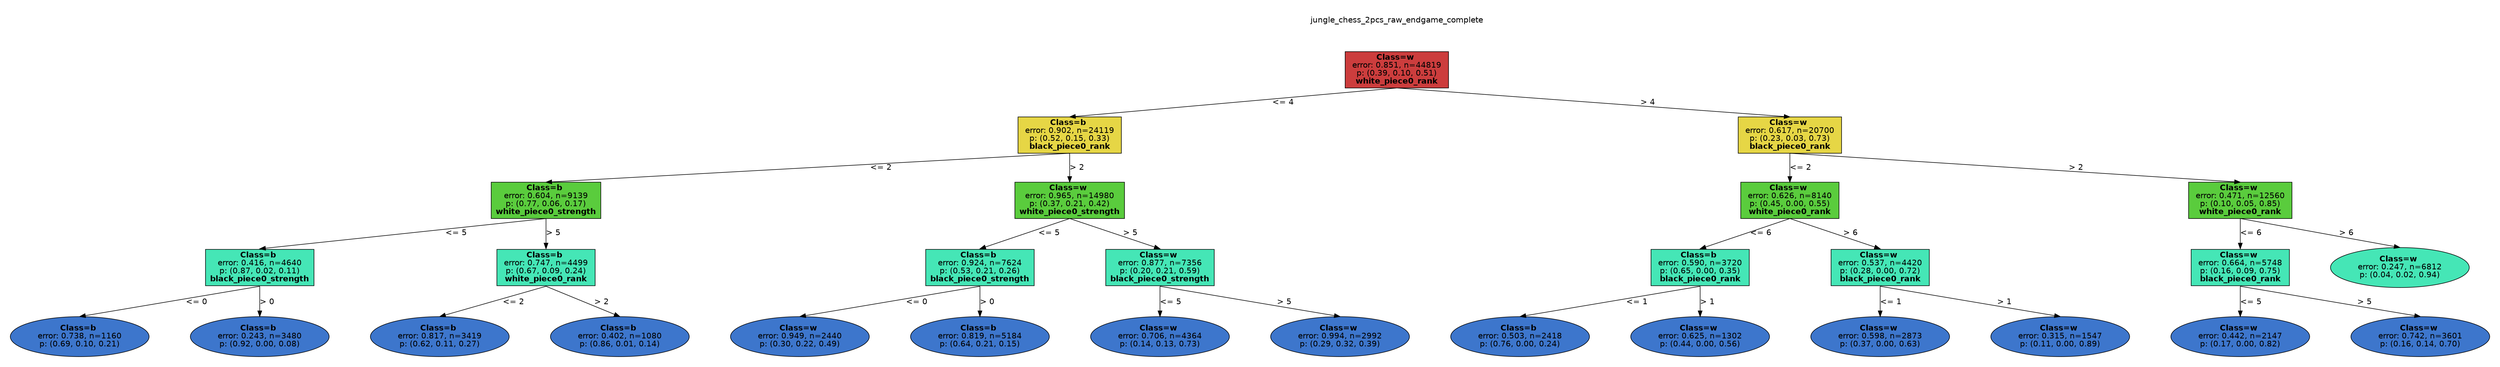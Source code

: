 digraph Tree {
splines=false;
graph [pad=".25", ranksep="0.5", nodesep="1"];
node [shape=rect, style="filled", color="black", fontname="helvetica",fillcolor="white"] ;
edge [fontname="helvetica"] ;
0 [label="jungle_chess_2pcs_raw_endgame_complete", shape=plaintext];
0:s -> 1:n [style=invis];   
1 [label=<<b> Class=w </b> <br/> error: 0.851, n=44819 <br/> p: (0.39, 0.10, 0.51) <br/><b>white_piece0_rank</b>>, fillcolor="0.000 0.7 0.800", shape="rect"];
2 [label=<<b> Class=b </b> <br/> error: 0.902, n=24119 <br/> p: (0.52, 0.15, 0.33) <br/><b>black_piece0_rank</b>>, fillcolor="0.150 0.7 0.900", shape="rect"];
1:s -> 2:n [label="<= 4"] ;
3 [label=<<b> Class=b </b> <br/> error: 0.604, n=9139 <br/> p: (0.77, 0.06, 0.17) <br/><b>white_piece0_strength</b>>, fillcolor="0.300 0.7 0.800", shape="rect"];
2:s -> 3:n [label="<= 2"] ;
4 [label=<<b> Class=b </b> <br/> error: 0.416, n=4640 <br/> p: (0.87, 0.02, 0.11) <br/><b>black_piece0_strength</b>>, fillcolor="0.450 0.7 0.900", shape="rect"];
3:s -> 4:n [label="<= 5"] ;
5 [label=<<b> Class=b </b> <br/> error: 0.738, n=1160 <br/> p: (0.69, 0.10, 0.21) >, fillcolor="0.600 0.7 0.800", shape="oval"];
4:s -> 5:n [label="<= 0"] ;
6 [label=<<b> Class=b </b> <br/> error: 0.243, n=3480 <br/> p: (0.92, 0.00, 0.08) >, fillcolor="0.600 0.7 0.800", shape="oval"];
4:s -> 6:n [label="> 0"] ;
7 [label=<<b> Class=b </b> <br/> error: 0.747, n=4499 <br/> p: (0.67, 0.09, 0.24) <br/><b>white_piece0_rank</b>>, fillcolor="0.450 0.7 0.900", shape="rect"];
3:s -> 7:n [label="> 5"] ;
8 [label=<<b> Class=b </b> <br/> error: 0.817, n=3419 <br/> p: (0.62, 0.11, 0.27) >, fillcolor="0.600 0.7 0.800", shape="oval"];
7:s -> 8:n [label="<= 2"] ;
9 [label=<<b> Class=b </b> <br/> error: 0.402, n=1080 <br/> p: (0.86, 0.01, 0.14) >, fillcolor="0.600 0.7 0.800", shape="oval"];
7:s -> 9:n [label="> 2"] ;
10 [label=<<b> Class=w </b> <br/> error: 0.965, n=14980 <br/> p: (0.37, 0.21, 0.42) <br/><b>white_piece0_strength</b>>, fillcolor="0.300 0.7 0.800", shape="rect"];
2:s -> 10:n [label="> 2"] ;
11 [label=<<b> Class=b </b> <br/> error: 0.924, n=7624 <br/> p: (0.53, 0.21, 0.26) <br/><b>black_piece0_strength</b>>, fillcolor="0.450 0.7 0.900", shape="rect"];
10:s -> 11:n [label="<= 5"] ;
12 [label=<<b> Class=w </b> <br/> error: 0.949, n=2440 <br/> p: (0.30, 0.22, 0.49) >, fillcolor="0.600 0.7 0.800", shape="oval"];
11:s -> 12:n [label="<= 0"] ;
13 [label=<<b> Class=b </b> <br/> error: 0.819, n=5184 <br/> p: (0.64, 0.21, 0.15) >, fillcolor="0.600 0.7 0.800", shape="oval"];
11:s -> 13:n [label="> 0"] ;
14 [label=<<b> Class=w </b> <br/> error: 0.877, n=7356 <br/> p: (0.20, 0.21, 0.59) <br/><b>black_piece0_strength</b>>, fillcolor="0.450 0.7 0.900", shape="rect"];
10:s -> 14:n [label="> 5"] ;
15 [label=<<b> Class=w </b> <br/> error: 0.706, n=4364 <br/> p: (0.14, 0.13, 0.73) >, fillcolor="0.600 0.7 0.800", shape="oval"];
14:s -> 15:n [label="<= 5"] ;
16 [label=<<b> Class=w </b> <br/> error: 0.994, n=2992 <br/> p: (0.29, 0.32, 0.39) >, fillcolor="0.600 0.7 0.800", shape="oval"];
14:s -> 16:n [label="> 5"] ;
17 [label=<<b> Class=w </b> <br/> error: 0.617, n=20700 <br/> p: (0.23, 0.03, 0.73) <br/><b>black_piece0_rank</b>>, fillcolor="0.150 0.7 0.900", shape="rect"];
1:s -> 17:n [label="> 4"] ;
18 [label=<<b> Class=w </b> <br/> error: 0.626, n=8140 <br/> p: (0.45, 0.00, 0.55) <br/><b>white_piece0_rank</b>>, fillcolor="0.300 0.7 0.800", shape="rect"];
17:s -> 18:n [label="<= 2"] ;
19 [label=<<b> Class=b </b> <br/> error: 0.590, n=3720 <br/> p: (0.65, 0.00, 0.35) <br/><b>black_piece0_rank</b>>, fillcolor="0.450 0.7 0.900", shape="rect"];
18:s -> 19:n [label="<= 6"] ;
20 [label=<<b> Class=b </b> <br/> error: 0.503, n=2418 <br/> p: (0.76, 0.00, 0.24) >, fillcolor="0.600 0.7 0.800", shape="oval"];
19:s -> 20:n [label="<= 1"] ;
21 [label=<<b> Class=w </b> <br/> error: 0.625, n=1302 <br/> p: (0.44, 0.00, 0.56) >, fillcolor="0.600 0.7 0.800", shape="oval"];
19:s -> 21:n [label="> 1"] ;
22 [label=<<b> Class=w </b> <br/> error: 0.537, n=4420 <br/> p: (0.28, 0.00, 0.72) <br/><b>black_piece0_rank</b>>, fillcolor="0.450 0.7 0.900", shape="rect"];
18:s -> 22:n [label="> 6"] ;
23 [label=<<b> Class=w </b> <br/> error: 0.598, n=2873 <br/> p: (0.37, 0.00, 0.63) >, fillcolor="0.600 0.7 0.800", shape="oval"];
22:s -> 23:n [label="<= 1"] ;
24 [label=<<b> Class=w </b> <br/> error: 0.315, n=1547 <br/> p: (0.11, 0.00, 0.89) >, fillcolor="0.600 0.7 0.800", shape="oval"];
22:s -> 24:n [label="> 1"] ;
25 [label=<<b> Class=w </b> <br/> error: 0.471, n=12560 <br/> p: (0.10, 0.05, 0.85) <br/><b>white_piece0_rank</b>>, fillcolor="0.300 0.7 0.800", shape="rect"];
17:s -> 25:n [label="> 2"] ;
26 [label=<<b> Class=w </b> <br/> error: 0.664, n=5748 <br/> p: (0.16, 0.09, 0.75) <br/><b>black_piece0_rank</b>>, fillcolor="0.450 0.7 0.900", shape="rect"];
25:s -> 26:n [label="<= 6"] ;
27 [label=<<b> Class=w </b> <br/> error: 0.442, n=2147 <br/> p: (0.17, 0.00, 0.82) >, fillcolor="0.600 0.7 0.800", shape="oval"];
26:s -> 27:n [label="<= 5"] ;
28 [label=<<b> Class=w </b> <br/> error: 0.742, n=3601 <br/> p: (0.16, 0.14, 0.70) >, fillcolor="0.600 0.7 0.800", shape="oval"];
26:s -> 28:n [label="> 5"] ;
29 [label=<<b> Class=w </b> <br/> error: 0.247, n=6812 <br/> p: (0.04, 0.02, 0.94) >, fillcolor="0.450 0.7 0.900", shape="oval"];
25:s -> 29:n [label="> 6"] ;

}
